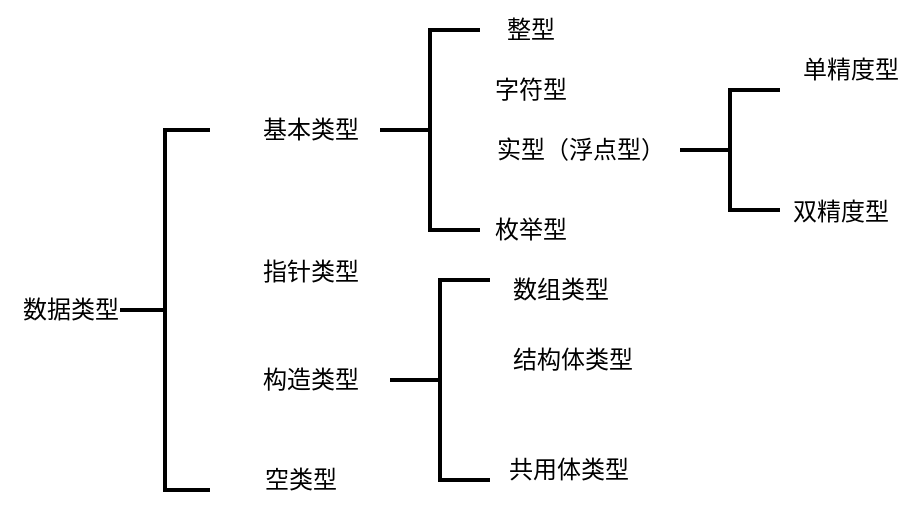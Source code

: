 <mxfile version="20.1.1" type="github">
  <diagram id="8iAWAUzTFsbCDmBxHeGa" name="第 1 页">
    <mxGraphModel dx="358" dy="619" grid="1" gridSize="10" guides="1" tooltips="1" connect="1" arrows="1" fold="1" page="1" pageScale="1" pageWidth="827" pageHeight="1169" math="0" shadow="0">
      <root>
        <mxCell id="0" />
        <mxCell id="1" parent="0" />
        <mxCell id="n3k0nV79KyuZ0cb1bq1j-1" value="" style="strokeWidth=2;html=1;shape=mxgraph.flowchart.annotation_2;align=left;labelPosition=right;pointerEvents=1;" vertex="1" parent="1">
          <mxGeometry x="95" y="230" width="45" height="180" as="geometry" />
        </mxCell>
        <mxCell id="n3k0nV79KyuZ0cb1bq1j-2" value="数据类型" style="text;html=1;align=center;verticalAlign=middle;resizable=0;points=[];autosize=1;strokeColor=none;fillColor=none;" vertex="1" parent="1">
          <mxGeometry x="35" y="305" width="70" height="30" as="geometry" />
        </mxCell>
        <mxCell id="n3k0nV79KyuZ0cb1bq1j-3" value="基本类型" style="text;html=1;align=center;verticalAlign=middle;resizable=0;points=[];autosize=1;strokeColor=none;fillColor=none;" vertex="1" parent="1">
          <mxGeometry x="155" y="215" width="70" height="30" as="geometry" />
        </mxCell>
        <mxCell id="n3k0nV79KyuZ0cb1bq1j-4" value="构造类型" style="text;html=1;align=center;verticalAlign=middle;resizable=0;points=[];autosize=1;strokeColor=none;fillColor=none;" vertex="1" parent="1">
          <mxGeometry x="155" y="340" width="70" height="30" as="geometry" />
        </mxCell>
        <mxCell id="n3k0nV79KyuZ0cb1bq1j-8" value="指针类型" style="text;html=1;align=center;verticalAlign=middle;resizable=0;points=[];autosize=1;strokeColor=none;fillColor=none;" vertex="1" parent="1">
          <mxGeometry x="155" y="286" width="70" height="30" as="geometry" />
        </mxCell>
        <mxCell id="n3k0nV79KyuZ0cb1bq1j-9" value="空类型" style="text;html=1;align=center;verticalAlign=middle;resizable=0;points=[];autosize=1;strokeColor=none;fillColor=none;" vertex="1" parent="1">
          <mxGeometry x="155" y="390" width="60" height="30" as="geometry" />
        </mxCell>
        <mxCell id="n3k0nV79KyuZ0cb1bq1j-18" value="" style="strokeWidth=2;html=1;shape=mxgraph.flowchart.annotation_2;align=left;labelPosition=right;pointerEvents=1;" vertex="1" parent="1">
          <mxGeometry x="225" y="180" width="50" height="100" as="geometry" />
        </mxCell>
        <mxCell id="n3k0nV79KyuZ0cb1bq1j-20" value="整型" style="text;html=1;align=center;verticalAlign=middle;resizable=0;points=[];autosize=1;strokeColor=none;fillColor=none;" vertex="1" parent="1">
          <mxGeometry x="275" y="165" width="50" height="30" as="geometry" />
        </mxCell>
        <mxCell id="n3k0nV79KyuZ0cb1bq1j-22" value="字符型" style="text;html=1;align=center;verticalAlign=middle;resizable=0;points=[];autosize=1;strokeColor=none;fillColor=none;" vertex="1" parent="1">
          <mxGeometry x="270" y="195" width="60" height="30" as="geometry" />
        </mxCell>
        <mxCell id="n3k0nV79KyuZ0cb1bq1j-23" value="实型（浮点型）" style="text;html=1;align=center;verticalAlign=middle;resizable=0;points=[];autosize=1;strokeColor=none;fillColor=none;" vertex="1" parent="1">
          <mxGeometry x="270" y="225" width="110" height="30" as="geometry" />
        </mxCell>
        <mxCell id="n3k0nV79KyuZ0cb1bq1j-24" value="枚举型" style="text;html=1;align=center;verticalAlign=middle;resizable=0;points=[];autosize=1;strokeColor=none;fillColor=none;" vertex="1" parent="1">
          <mxGeometry x="270" y="265" width="60" height="30" as="geometry" />
        </mxCell>
        <mxCell id="n3k0nV79KyuZ0cb1bq1j-25" value="" style="strokeWidth=2;html=1;shape=mxgraph.flowchart.annotation_2;align=left;labelPosition=right;pointerEvents=1;" vertex="1" parent="1">
          <mxGeometry x="375" y="210" width="50" height="60" as="geometry" />
        </mxCell>
        <mxCell id="n3k0nV79KyuZ0cb1bq1j-26" value="单精度型" style="text;html=1;align=center;verticalAlign=middle;resizable=0;points=[];autosize=1;strokeColor=none;fillColor=none;" vertex="1" parent="1">
          <mxGeometry x="425" y="185" width="70" height="30" as="geometry" />
        </mxCell>
        <mxCell id="n3k0nV79KyuZ0cb1bq1j-27" value="双精度型" style="text;html=1;align=center;verticalAlign=middle;resizable=0;points=[];autosize=1;strokeColor=none;fillColor=none;" vertex="1" parent="1">
          <mxGeometry x="420" y="256" width="70" height="30" as="geometry" />
        </mxCell>
        <mxCell id="n3k0nV79KyuZ0cb1bq1j-28" value="" style="strokeWidth=2;html=1;shape=mxgraph.flowchart.annotation_2;align=left;labelPosition=right;pointerEvents=1;" vertex="1" parent="1">
          <mxGeometry x="230" y="305" width="50" height="100" as="geometry" />
        </mxCell>
        <mxCell id="n3k0nV79KyuZ0cb1bq1j-30" value="数组类型" style="text;html=1;align=center;verticalAlign=middle;resizable=0;points=[];autosize=1;strokeColor=none;fillColor=none;" vertex="1" parent="1">
          <mxGeometry x="280" y="295" width="70" height="30" as="geometry" />
        </mxCell>
        <mxCell id="n3k0nV79KyuZ0cb1bq1j-32" value="结构体类型" style="text;html=1;align=center;verticalAlign=middle;resizable=0;points=[];autosize=1;strokeColor=none;fillColor=none;" vertex="1" parent="1">
          <mxGeometry x="281" y="330" width="80" height="30" as="geometry" />
        </mxCell>
        <mxCell id="n3k0nV79KyuZ0cb1bq1j-33" value="共用体类型" style="text;html=1;align=center;verticalAlign=middle;resizable=0;points=[];autosize=1;strokeColor=none;fillColor=none;" vertex="1" parent="1">
          <mxGeometry x="279" y="385" width="80" height="30" as="geometry" />
        </mxCell>
      </root>
    </mxGraphModel>
  </diagram>
</mxfile>
